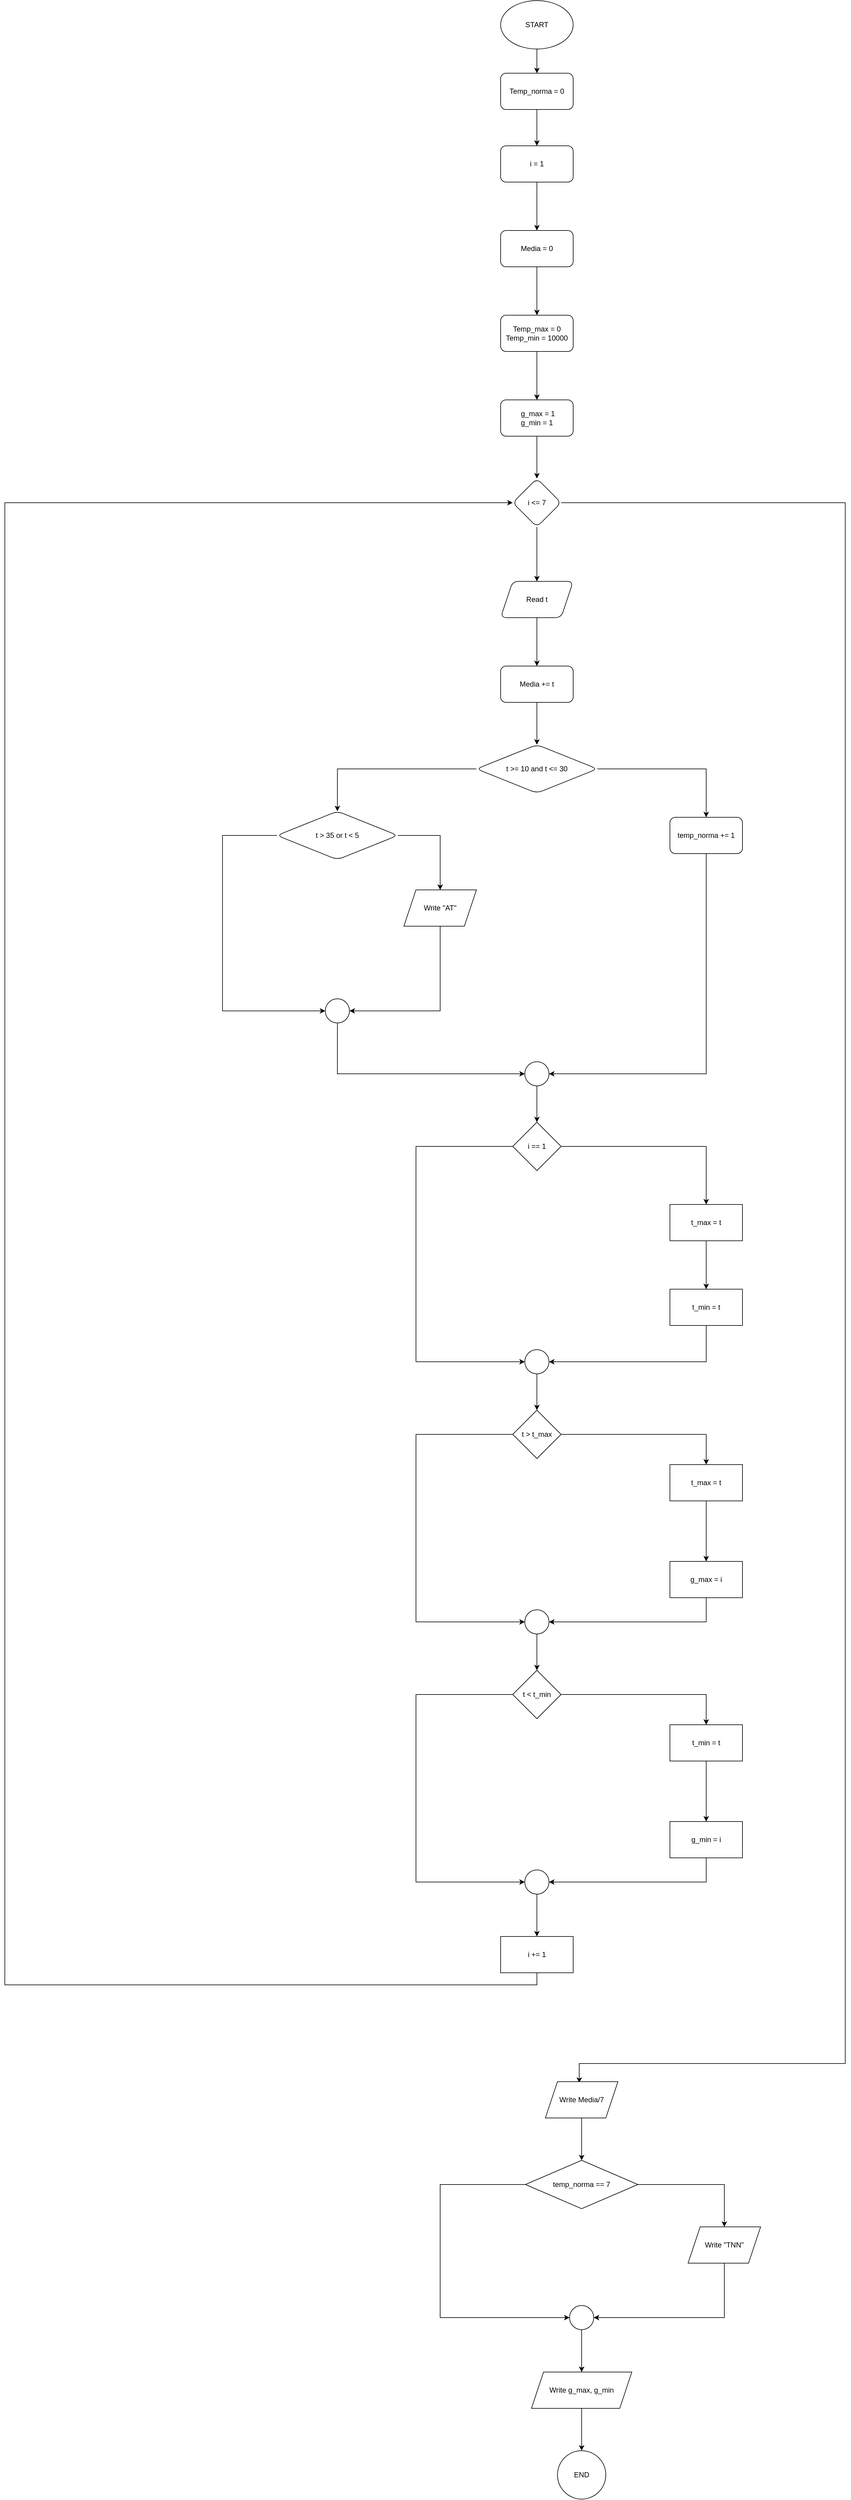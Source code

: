 <mxfile version="26.0.10">
  <diagram id="C5RBs43oDa-KdzZeNtuy" name="Page-1">
    <mxGraphModel dx="6107" dy="3170" grid="1" gridSize="10" guides="1" tooltips="1" connect="1" arrows="1" fold="1" page="1" pageScale="1" pageWidth="827" pageHeight="1169" math="0" shadow="0">
      <root>
        <mxCell id="WIyWlLk6GJQsqaUBKTNV-0" />
        <mxCell id="WIyWlLk6GJQsqaUBKTNV-1" parent="WIyWlLk6GJQsqaUBKTNV-0" />
        <mxCell id="63EsvMtUPEDaX-puUmTT-16" value="" style="edgeStyle=orthogonalEdgeStyle;rounded=0;orthogonalLoop=1;jettySize=auto;html=1;" edge="1" parent="WIyWlLk6GJQsqaUBKTNV-1" source="63EsvMtUPEDaX-puUmTT-0" target="63EsvMtUPEDaX-puUmTT-15">
          <mxGeometry relative="1" as="geometry" />
        </mxCell>
        <mxCell id="63EsvMtUPEDaX-puUmTT-0" value="START" style="ellipse;whiteSpace=wrap;html=1;" vertex="1" parent="WIyWlLk6GJQsqaUBKTNV-1">
          <mxGeometry x="340" width="120" height="80" as="geometry" />
        </mxCell>
        <mxCell id="63EsvMtUPEDaX-puUmTT-4" value="" style="edgeStyle=orthogonalEdgeStyle;rounded=0;orthogonalLoop=1;jettySize=auto;html=1;" edge="1" parent="WIyWlLk6GJQsqaUBKTNV-1" source="63EsvMtUPEDaX-puUmTT-1" target="63EsvMtUPEDaX-puUmTT-3">
          <mxGeometry relative="1" as="geometry" />
        </mxCell>
        <mxCell id="63EsvMtUPEDaX-puUmTT-1" value="i = 1" style="rounded=1;whiteSpace=wrap;html=1;" vertex="1" parent="WIyWlLk6GJQsqaUBKTNV-1">
          <mxGeometry x="340" y="240" width="120" height="60" as="geometry" />
        </mxCell>
        <mxCell id="63EsvMtUPEDaX-puUmTT-6" value="" style="edgeStyle=orthogonalEdgeStyle;rounded=0;orthogonalLoop=1;jettySize=auto;html=1;" edge="1" parent="WIyWlLk6GJQsqaUBKTNV-1" source="63EsvMtUPEDaX-puUmTT-3" target="63EsvMtUPEDaX-puUmTT-5">
          <mxGeometry relative="1" as="geometry" />
        </mxCell>
        <mxCell id="63EsvMtUPEDaX-puUmTT-3" value="Media = 0" style="rounded=1;whiteSpace=wrap;html=1;" vertex="1" parent="WIyWlLk6GJQsqaUBKTNV-1">
          <mxGeometry x="340" y="380" width="120" height="60" as="geometry" />
        </mxCell>
        <mxCell id="63EsvMtUPEDaX-puUmTT-8" value="" style="edgeStyle=orthogonalEdgeStyle;rounded=0;orthogonalLoop=1;jettySize=auto;html=1;" edge="1" parent="WIyWlLk6GJQsqaUBKTNV-1" source="63EsvMtUPEDaX-puUmTT-5" target="63EsvMtUPEDaX-puUmTT-7">
          <mxGeometry relative="1" as="geometry" />
        </mxCell>
        <mxCell id="63EsvMtUPEDaX-puUmTT-5" value="Temp_max = 0&lt;br&gt;Temp_min = 10000" style="rounded=1;whiteSpace=wrap;html=1;" vertex="1" parent="WIyWlLk6GJQsqaUBKTNV-1">
          <mxGeometry x="340" y="520" width="120" height="60" as="geometry" />
        </mxCell>
        <mxCell id="63EsvMtUPEDaX-puUmTT-10" value="" style="edgeStyle=orthogonalEdgeStyle;rounded=0;orthogonalLoop=1;jettySize=auto;html=1;" edge="1" parent="WIyWlLk6GJQsqaUBKTNV-1" source="63EsvMtUPEDaX-puUmTT-7" target="63EsvMtUPEDaX-puUmTT-9">
          <mxGeometry relative="1" as="geometry" />
        </mxCell>
        <mxCell id="63EsvMtUPEDaX-puUmTT-7" value="&amp;nbsp;g_max = 1&lt;br&gt;g_min = 1" style="rounded=1;whiteSpace=wrap;html=1;" vertex="1" parent="WIyWlLk6GJQsqaUBKTNV-1">
          <mxGeometry x="340" y="660" width="120" height="60" as="geometry" />
        </mxCell>
        <mxCell id="63EsvMtUPEDaX-puUmTT-12" value="" style="edgeStyle=orthogonalEdgeStyle;rounded=0;orthogonalLoop=1;jettySize=auto;html=1;" edge="1" parent="WIyWlLk6GJQsqaUBKTNV-1" source="63EsvMtUPEDaX-puUmTT-9" target="63EsvMtUPEDaX-puUmTT-11">
          <mxGeometry relative="1" as="geometry" />
        </mxCell>
        <mxCell id="63EsvMtUPEDaX-puUmTT-62" style="edgeStyle=orthogonalEdgeStyle;rounded=0;orthogonalLoop=1;jettySize=auto;html=1;exitX=1;exitY=0.5;exitDx=0;exitDy=0;" edge="1" parent="WIyWlLk6GJQsqaUBKTNV-1" source="63EsvMtUPEDaX-puUmTT-9">
          <mxGeometry relative="1" as="geometry">
            <mxPoint x="470" y="3442" as="targetPoint" />
            <Array as="points">
              <mxPoint x="910" y="830" />
              <mxPoint x="910" y="3410" />
              <mxPoint x="470" y="3410" />
            </Array>
          </mxGeometry>
        </mxCell>
        <mxCell id="63EsvMtUPEDaX-puUmTT-9" value="i &amp;lt;= 7" style="rhombus;whiteSpace=wrap;html=1;rounded=1;" vertex="1" parent="WIyWlLk6GJQsqaUBKTNV-1">
          <mxGeometry x="360" y="790" width="80" height="80" as="geometry" />
        </mxCell>
        <mxCell id="63EsvMtUPEDaX-puUmTT-14" value="" style="edgeStyle=orthogonalEdgeStyle;rounded=0;orthogonalLoop=1;jettySize=auto;html=1;" edge="1" parent="WIyWlLk6GJQsqaUBKTNV-1" source="63EsvMtUPEDaX-puUmTT-11" target="63EsvMtUPEDaX-puUmTT-13">
          <mxGeometry relative="1" as="geometry" />
        </mxCell>
        <mxCell id="63EsvMtUPEDaX-puUmTT-11" value="Read t" style="shape=parallelogram;perimeter=parallelogramPerimeter;whiteSpace=wrap;html=1;fixedSize=1;rounded=1;" vertex="1" parent="WIyWlLk6GJQsqaUBKTNV-1">
          <mxGeometry x="340" y="960" width="120" height="60" as="geometry" />
        </mxCell>
        <mxCell id="63EsvMtUPEDaX-puUmTT-19" value="" style="edgeStyle=orthogonalEdgeStyle;rounded=0;orthogonalLoop=1;jettySize=auto;html=1;" edge="1" parent="WIyWlLk6GJQsqaUBKTNV-1" source="63EsvMtUPEDaX-puUmTT-13" target="63EsvMtUPEDaX-puUmTT-18">
          <mxGeometry relative="1" as="geometry" />
        </mxCell>
        <mxCell id="63EsvMtUPEDaX-puUmTT-13" value="Media += t" style="whiteSpace=wrap;html=1;rounded=1;" vertex="1" parent="WIyWlLk6GJQsqaUBKTNV-1">
          <mxGeometry x="340" y="1100" width="120" height="60" as="geometry" />
        </mxCell>
        <mxCell id="63EsvMtUPEDaX-puUmTT-17" value="" style="edgeStyle=orthogonalEdgeStyle;rounded=0;orthogonalLoop=1;jettySize=auto;html=1;" edge="1" parent="WIyWlLk6GJQsqaUBKTNV-1" source="63EsvMtUPEDaX-puUmTT-15" target="63EsvMtUPEDaX-puUmTT-1">
          <mxGeometry relative="1" as="geometry" />
        </mxCell>
        <mxCell id="63EsvMtUPEDaX-puUmTT-15" value="Temp_norma = 0" style="rounded=1;whiteSpace=wrap;html=1;" vertex="1" parent="WIyWlLk6GJQsqaUBKTNV-1">
          <mxGeometry x="340" y="120" width="120" height="60" as="geometry" />
        </mxCell>
        <mxCell id="63EsvMtUPEDaX-puUmTT-21" value="" style="edgeStyle=orthogonalEdgeStyle;rounded=0;orthogonalLoop=1;jettySize=auto;html=1;" edge="1" parent="WIyWlLk6GJQsqaUBKTNV-1" source="63EsvMtUPEDaX-puUmTT-18" target="63EsvMtUPEDaX-puUmTT-20">
          <mxGeometry relative="1" as="geometry" />
        </mxCell>
        <mxCell id="63EsvMtUPEDaX-puUmTT-23" value="" style="edgeStyle=orthogonalEdgeStyle;rounded=0;orthogonalLoop=1;jettySize=auto;html=1;" edge="1" parent="WIyWlLk6GJQsqaUBKTNV-1" source="63EsvMtUPEDaX-puUmTT-18" target="63EsvMtUPEDaX-puUmTT-22">
          <mxGeometry relative="1" as="geometry" />
        </mxCell>
        <mxCell id="63EsvMtUPEDaX-puUmTT-18" value="t &amp;gt;= 10 and t &amp;lt;= 30" style="rhombus;whiteSpace=wrap;html=1;rounded=1;" vertex="1" parent="WIyWlLk6GJQsqaUBKTNV-1">
          <mxGeometry x="300" y="1230" width="200" height="80" as="geometry" />
        </mxCell>
        <mxCell id="63EsvMtUPEDaX-puUmTT-31" style="edgeStyle=orthogonalEdgeStyle;rounded=0;orthogonalLoop=1;jettySize=auto;html=1;exitX=0.5;exitY=1;exitDx=0;exitDy=0;entryX=1;entryY=0.5;entryDx=0;entryDy=0;" edge="1" parent="WIyWlLk6GJQsqaUBKTNV-1" source="63EsvMtUPEDaX-puUmTT-20" target="63EsvMtUPEDaX-puUmTT-29">
          <mxGeometry relative="1" as="geometry" />
        </mxCell>
        <mxCell id="63EsvMtUPEDaX-puUmTT-20" value="temp_norma += 1" style="whiteSpace=wrap;html=1;rounded=1;" vertex="1" parent="WIyWlLk6GJQsqaUBKTNV-1">
          <mxGeometry x="620" y="1350" width="120" height="60" as="geometry" />
        </mxCell>
        <mxCell id="63EsvMtUPEDaX-puUmTT-25" style="edgeStyle=orthogonalEdgeStyle;rounded=0;orthogonalLoop=1;jettySize=auto;html=1;exitX=1;exitY=0.5;exitDx=0;exitDy=0;entryX=0.5;entryY=0;entryDx=0;entryDy=0;" edge="1" parent="WIyWlLk6GJQsqaUBKTNV-1" source="63EsvMtUPEDaX-puUmTT-22" target="63EsvMtUPEDaX-puUmTT-24">
          <mxGeometry relative="1" as="geometry" />
        </mxCell>
        <mxCell id="63EsvMtUPEDaX-puUmTT-28" style="edgeStyle=orthogonalEdgeStyle;rounded=0;orthogonalLoop=1;jettySize=auto;html=1;exitX=0;exitY=0.5;exitDx=0;exitDy=0;entryX=0;entryY=0.5;entryDx=0;entryDy=0;" edge="1" parent="WIyWlLk6GJQsqaUBKTNV-1" source="63EsvMtUPEDaX-puUmTT-22" target="63EsvMtUPEDaX-puUmTT-26">
          <mxGeometry relative="1" as="geometry">
            <Array as="points">
              <mxPoint x="-120" y="1380" />
              <mxPoint x="-120" y="1670" />
            </Array>
          </mxGeometry>
        </mxCell>
        <mxCell id="63EsvMtUPEDaX-puUmTT-22" value="t &amp;gt; 35 or t &amp;lt; 5" style="rhombus;whiteSpace=wrap;html=1;rounded=1;" vertex="1" parent="WIyWlLk6GJQsqaUBKTNV-1">
          <mxGeometry x="-30" y="1340" width="200" height="80" as="geometry" />
        </mxCell>
        <mxCell id="63EsvMtUPEDaX-puUmTT-27" style="edgeStyle=orthogonalEdgeStyle;rounded=0;orthogonalLoop=1;jettySize=auto;html=1;exitX=0.5;exitY=1;exitDx=0;exitDy=0;entryX=1;entryY=0.5;entryDx=0;entryDy=0;" edge="1" parent="WIyWlLk6GJQsqaUBKTNV-1" source="63EsvMtUPEDaX-puUmTT-24" target="63EsvMtUPEDaX-puUmTT-26">
          <mxGeometry relative="1" as="geometry" />
        </mxCell>
        <mxCell id="63EsvMtUPEDaX-puUmTT-24" value="Write &quot;AT&quot;" style="shape=parallelogram;perimeter=parallelogramPerimeter;whiteSpace=wrap;html=1;fixedSize=1;" vertex="1" parent="WIyWlLk6GJQsqaUBKTNV-1">
          <mxGeometry x="180" y="1470" width="120" height="60" as="geometry" />
        </mxCell>
        <mxCell id="63EsvMtUPEDaX-puUmTT-30" style="edgeStyle=orthogonalEdgeStyle;rounded=0;orthogonalLoop=1;jettySize=auto;html=1;exitX=0.5;exitY=1;exitDx=0;exitDy=0;entryX=0;entryY=0.5;entryDx=0;entryDy=0;" edge="1" parent="WIyWlLk6GJQsqaUBKTNV-1" source="63EsvMtUPEDaX-puUmTT-26" target="63EsvMtUPEDaX-puUmTT-29">
          <mxGeometry relative="1" as="geometry" />
        </mxCell>
        <mxCell id="63EsvMtUPEDaX-puUmTT-26" value="" style="ellipse;whiteSpace=wrap;html=1;aspect=fixed;" vertex="1" parent="WIyWlLk6GJQsqaUBKTNV-1">
          <mxGeometry x="50" y="1650" width="40" height="40" as="geometry" />
        </mxCell>
        <mxCell id="63EsvMtUPEDaX-puUmTT-33" value="" style="edgeStyle=orthogonalEdgeStyle;rounded=0;orthogonalLoop=1;jettySize=auto;html=1;" edge="1" parent="WIyWlLk6GJQsqaUBKTNV-1" source="63EsvMtUPEDaX-puUmTT-29" target="63EsvMtUPEDaX-puUmTT-32">
          <mxGeometry relative="1" as="geometry" />
        </mxCell>
        <mxCell id="63EsvMtUPEDaX-puUmTT-29" value="" style="ellipse;whiteSpace=wrap;html=1;aspect=fixed;" vertex="1" parent="WIyWlLk6GJQsqaUBKTNV-1">
          <mxGeometry x="380" y="1754" width="40" height="40" as="geometry" />
        </mxCell>
        <mxCell id="63EsvMtUPEDaX-puUmTT-35" value="" style="edgeStyle=orthogonalEdgeStyle;rounded=0;orthogonalLoop=1;jettySize=auto;html=1;" edge="1" parent="WIyWlLk6GJQsqaUBKTNV-1" source="63EsvMtUPEDaX-puUmTT-32" target="63EsvMtUPEDaX-puUmTT-34">
          <mxGeometry relative="1" as="geometry" />
        </mxCell>
        <mxCell id="63EsvMtUPEDaX-puUmTT-40" style="edgeStyle=orthogonalEdgeStyle;rounded=0;orthogonalLoop=1;jettySize=auto;html=1;exitX=0;exitY=0.5;exitDx=0;exitDy=0;entryX=0;entryY=0.5;entryDx=0;entryDy=0;" edge="1" parent="WIyWlLk6GJQsqaUBKTNV-1" source="63EsvMtUPEDaX-puUmTT-32" target="63EsvMtUPEDaX-puUmTT-38">
          <mxGeometry relative="1" as="geometry">
            <Array as="points">
              <mxPoint x="200" y="1894" />
              <mxPoint x="200" y="2250" />
            </Array>
          </mxGeometry>
        </mxCell>
        <mxCell id="63EsvMtUPEDaX-puUmTT-32" value="i == 1" style="rhombus;whiteSpace=wrap;html=1;" vertex="1" parent="WIyWlLk6GJQsqaUBKTNV-1">
          <mxGeometry x="360" y="1854" width="80" height="80" as="geometry" />
        </mxCell>
        <mxCell id="63EsvMtUPEDaX-puUmTT-37" value="" style="edgeStyle=orthogonalEdgeStyle;rounded=0;orthogonalLoop=1;jettySize=auto;html=1;" edge="1" parent="WIyWlLk6GJQsqaUBKTNV-1" source="63EsvMtUPEDaX-puUmTT-34" target="63EsvMtUPEDaX-puUmTT-36">
          <mxGeometry relative="1" as="geometry" />
        </mxCell>
        <mxCell id="63EsvMtUPEDaX-puUmTT-34" value="t_max = t" style="whiteSpace=wrap;html=1;" vertex="1" parent="WIyWlLk6GJQsqaUBKTNV-1">
          <mxGeometry x="620" y="1990" width="120" height="60" as="geometry" />
        </mxCell>
        <mxCell id="63EsvMtUPEDaX-puUmTT-39" style="edgeStyle=orthogonalEdgeStyle;rounded=0;orthogonalLoop=1;jettySize=auto;html=1;exitX=0.5;exitY=1;exitDx=0;exitDy=0;entryX=1;entryY=0.5;entryDx=0;entryDy=0;" edge="1" parent="WIyWlLk6GJQsqaUBKTNV-1" source="63EsvMtUPEDaX-puUmTT-36" target="63EsvMtUPEDaX-puUmTT-38">
          <mxGeometry relative="1" as="geometry" />
        </mxCell>
        <mxCell id="63EsvMtUPEDaX-puUmTT-36" value="t_min = t" style="whiteSpace=wrap;html=1;" vertex="1" parent="WIyWlLk6GJQsqaUBKTNV-1">
          <mxGeometry x="620" y="2130" width="120" height="60" as="geometry" />
        </mxCell>
        <mxCell id="63EsvMtUPEDaX-puUmTT-42" value="" style="edgeStyle=orthogonalEdgeStyle;rounded=0;orthogonalLoop=1;jettySize=auto;html=1;" edge="1" parent="WIyWlLk6GJQsqaUBKTNV-1" source="63EsvMtUPEDaX-puUmTT-38" target="63EsvMtUPEDaX-puUmTT-41">
          <mxGeometry relative="1" as="geometry" />
        </mxCell>
        <mxCell id="63EsvMtUPEDaX-puUmTT-38" value="" style="ellipse;whiteSpace=wrap;html=1;aspect=fixed;" vertex="1" parent="WIyWlLk6GJQsqaUBKTNV-1">
          <mxGeometry x="380" y="2230" width="40" height="40" as="geometry" />
        </mxCell>
        <mxCell id="63EsvMtUPEDaX-puUmTT-44" value="" style="edgeStyle=orthogonalEdgeStyle;rounded=0;orthogonalLoop=1;jettySize=auto;html=1;" edge="1" parent="WIyWlLk6GJQsqaUBKTNV-1" source="63EsvMtUPEDaX-puUmTT-41" target="63EsvMtUPEDaX-puUmTT-43">
          <mxGeometry relative="1" as="geometry" />
        </mxCell>
        <mxCell id="63EsvMtUPEDaX-puUmTT-49" style="edgeStyle=orthogonalEdgeStyle;rounded=0;orthogonalLoop=1;jettySize=auto;html=1;entryX=0;entryY=0.5;entryDx=0;entryDy=0;" edge="1" parent="WIyWlLk6GJQsqaUBKTNV-1" source="63EsvMtUPEDaX-puUmTT-41" target="63EsvMtUPEDaX-puUmTT-47">
          <mxGeometry relative="1" as="geometry">
            <Array as="points">
              <mxPoint x="200" y="2370" />
              <mxPoint x="200" y="2680" />
            </Array>
          </mxGeometry>
        </mxCell>
        <mxCell id="63EsvMtUPEDaX-puUmTT-41" value="t &amp;gt; t_max" style="rhombus;whiteSpace=wrap;html=1;" vertex="1" parent="WIyWlLk6GJQsqaUBKTNV-1">
          <mxGeometry x="360" y="2330" width="80" height="80" as="geometry" />
        </mxCell>
        <mxCell id="63EsvMtUPEDaX-puUmTT-46" value="" style="edgeStyle=orthogonalEdgeStyle;rounded=0;orthogonalLoop=1;jettySize=auto;html=1;" edge="1" parent="WIyWlLk6GJQsqaUBKTNV-1" source="63EsvMtUPEDaX-puUmTT-43" target="63EsvMtUPEDaX-puUmTT-45">
          <mxGeometry relative="1" as="geometry" />
        </mxCell>
        <mxCell id="63EsvMtUPEDaX-puUmTT-43" value="t_max = t" style="whiteSpace=wrap;html=1;" vertex="1" parent="WIyWlLk6GJQsqaUBKTNV-1">
          <mxGeometry x="620" y="2420" width="120" height="60" as="geometry" />
        </mxCell>
        <mxCell id="63EsvMtUPEDaX-puUmTT-48" style="edgeStyle=orthogonalEdgeStyle;rounded=0;orthogonalLoop=1;jettySize=auto;html=1;exitX=0.5;exitY=1;exitDx=0;exitDy=0;entryX=1;entryY=0.5;entryDx=0;entryDy=0;" edge="1" parent="WIyWlLk6GJQsqaUBKTNV-1" source="63EsvMtUPEDaX-puUmTT-45" target="63EsvMtUPEDaX-puUmTT-47">
          <mxGeometry relative="1" as="geometry" />
        </mxCell>
        <mxCell id="63EsvMtUPEDaX-puUmTT-45" value="g_max = i" style="whiteSpace=wrap;html=1;" vertex="1" parent="WIyWlLk6GJQsqaUBKTNV-1">
          <mxGeometry x="620" y="2580" width="120" height="60" as="geometry" />
        </mxCell>
        <mxCell id="63EsvMtUPEDaX-puUmTT-58" value="" style="edgeStyle=orthogonalEdgeStyle;rounded=0;orthogonalLoop=1;jettySize=auto;html=1;" edge="1" parent="WIyWlLk6GJQsqaUBKTNV-1" source="63EsvMtUPEDaX-puUmTT-47" target="63EsvMtUPEDaX-puUmTT-52">
          <mxGeometry relative="1" as="geometry" />
        </mxCell>
        <mxCell id="63EsvMtUPEDaX-puUmTT-47" value="" style="ellipse;whiteSpace=wrap;html=1;aspect=fixed;" vertex="1" parent="WIyWlLk6GJQsqaUBKTNV-1">
          <mxGeometry x="380" y="2660" width="40" height="40" as="geometry" />
        </mxCell>
        <mxCell id="63EsvMtUPEDaX-puUmTT-50" value="" style="edgeStyle=orthogonalEdgeStyle;rounded=0;orthogonalLoop=1;jettySize=auto;html=1;" edge="1" parent="WIyWlLk6GJQsqaUBKTNV-1" source="63EsvMtUPEDaX-puUmTT-52" target="63EsvMtUPEDaX-puUmTT-54">
          <mxGeometry relative="1" as="geometry" />
        </mxCell>
        <mxCell id="63EsvMtUPEDaX-puUmTT-51" style="edgeStyle=orthogonalEdgeStyle;rounded=0;orthogonalLoop=1;jettySize=auto;html=1;entryX=0;entryY=0.5;entryDx=0;entryDy=0;" edge="1" parent="WIyWlLk6GJQsqaUBKTNV-1" source="63EsvMtUPEDaX-puUmTT-52" target="63EsvMtUPEDaX-puUmTT-57">
          <mxGeometry relative="1" as="geometry">
            <Array as="points">
              <mxPoint x="200" y="2800" />
              <mxPoint x="200" y="3110" />
            </Array>
          </mxGeometry>
        </mxCell>
        <mxCell id="63EsvMtUPEDaX-puUmTT-52" value="t &amp;lt; t_min" style="rhombus;whiteSpace=wrap;html=1;" vertex="1" parent="WIyWlLk6GJQsqaUBKTNV-1">
          <mxGeometry x="360" y="2760" width="80" height="80" as="geometry" />
        </mxCell>
        <mxCell id="63EsvMtUPEDaX-puUmTT-53" value="" style="edgeStyle=orthogonalEdgeStyle;rounded=0;orthogonalLoop=1;jettySize=auto;html=1;" edge="1" parent="WIyWlLk6GJQsqaUBKTNV-1" source="63EsvMtUPEDaX-puUmTT-54" target="63EsvMtUPEDaX-puUmTT-56">
          <mxGeometry relative="1" as="geometry" />
        </mxCell>
        <mxCell id="63EsvMtUPEDaX-puUmTT-54" value="t_min = t" style="whiteSpace=wrap;html=1;" vertex="1" parent="WIyWlLk6GJQsqaUBKTNV-1">
          <mxGeometry x="620" y="2850" width="120" height="60" as="geometry" />
        </mxCell>
        <mxCell id="63EsvMtUPEDaX-puUmTT-55" style="edgeStyle=orthogonalEdgeStyle;rounded=0;orthogonalLoop=1;jettySize=auto;html=1;exitX=0.5;exitY=1;exitDx=0;exitDy=0;entryX=1;entryY=0.5;entryDx=0;entryDy=0;" edge="1" parent="WIyWlLk6GJQsqaUBKTNV-1" source="63EsvMtUPEDaX-puUmTT-56" target="63EsvMtUPEDaX-puUmTT-57">
          <mxGeometry relative="1" as="geometry" />
        </mxCell>
        <mxCell id="63EsvMtUPEDaX-puUmTT-56" value="g_min = i" style="whiteSpace=wrap;html=1;" vertex="1" parent="WIyWlLk6GJQsqaUBKTNV-1">
          <mxGeometry x="620" y="3010" width="120" height="60" as="geometry" />
        </mxCell>
        <mxCell id="63EsvMtUPEDaX-puUmTT-60" value="" style="edgeStyle=orthogonalEdgeStyle;rounded=0;orthogonalLoop=1;jettySize=auto;html=1;" edge="1" parent="WIyWlLk6GJQsqaUBKTNV-1" source="63EsvMtUPEDaX-puUmTT-57" target="63EsvMtUPEDaX-puUmTT-59">
          <mxGeometry relative="1" as="geometry" />
        </mxCell>
        <mxCell id="63EsvMtUPEDaX-puUmTT-57" value="" style="ellipse;whiteSpace=wrap;html=1;aspect=fixed;" vertex="1" parent="WIyWlLk6GJQsqaUBKTNV-1">
          <mxGeometry x="380" y="3090" width="40" height="40" as="geometry" />
        </mxCell>
        <mxCell id="63EsvMtUPEDaX-puUmTT-61" style="edgeStyle=orthogonalEdgeStyle;rounded=0;orthogonalLoop=1;jettySize=auto;html=1;exitX=0.5;exitY=1;exitDx=0;exitDy=0;entryX=0;entryY=0.5;entryDx=0;entryDy=0;" edge="1" parent="WIyWlLk6GJQsqaUBKTNV-1" source="63EsvMtUPEDaX-puUmTT-59" target="63EsvMtUPEDaX-puUmTT-9">
          <mxGeometry relative="1" as="geometry">
            <mxPoint x="-30" y="2550" as="targetPoint" />
            <Array as="points">
              <mxPoint x="400" y="3280" />
              <mxPoint x="-480" y="3280" />
              <mxPoint x="-480" y="830" />
            </Array>
          </mxGeometry>
        </mxCell>
        <mxCell id="63EsvMtUPEDaX-puUmTT-59" value="i += 1" style="whiteSpace=wrap;html=1;" vertex="1" parent="WIyWlLk6GJQsqaUBKTNV-1">
          <mxGeometry x="340" y="3200" width="120" height="60" as="geometry" />
        </mxCell>
        <mxCell id="63EsvMtUPEDaX-puUmTT-65" value="" style="edgeStyle=orthogonalEdgeStyle;rounded=0;orthogonalLoop=1;jettySize=auto;html=1;" edge="1" parent="WIyWlLk6GJQsqaUBKTNV-1" source="63EsvMtUPEDaX-puUmTT-63" target="63EsvMtUPEDaX-puUmTT-64">
          <mxGeometry relative="1" as="geometry" />
        </mxCell>
        <mxCell id="63EsvMtUPEDaX-puUmTT-63" value="Write Media/7" style="shape=parallelogram;perimeter=parallelogramPerimeter;whiteSpace=wrap;html=1;fixedSize=1;" vertex="1" parent="WIyWlLk6GJQsqaUBKTNV-1">
          <mxGeometry x="414" y="3440" width="120" height="60" as="geometry" />
        </mxCell>
        <mxCell id="63EsvMtUPEDaX-puUmTT-67" style="edgeStyle=orthogonalEdgeStyle;rounded=0;orthogonalLoop=1;jettySize=auto;html=1;exitX=1;exitY=0.5;exitDx=0;exitDy=0;entryX=0.5;entryY=0;entryDx=0;entryDy=0;" edge="1" parent="WIyWlLk6GJQsqaUBKTNV-1" source="63EsvMtUPEDaX-puUmTT-64" target="63EsvMtUPEDaX-puUmTT-66">
          <mxGeometry relative="1" as="geometry" />
        </mxCell>
        <mxCell id="63EsvMtUPEDaX-puUmTT-70" style="edgeStyle=orthogonalEdgeStyle;rounded=0;orthogonalLoop=1;jettySize=auto;html=1;exitX=0;exitY=0.5;exitDx=0;exitDy=0;entryX=0;entryY=0.5;entryDx=0;entryDy=0;" edge="1" parent="WIyWlLk6GJQsqaUBKTNV-1" source="63EsvMtUPEDaX-puUmTT-64" target="63EsvMtUPEDaX-puUmTT-68">
          <mxGeometry relative="1" as="geometry">
            <Array as="points">
              <mxPoint x="240" y="3610" />
              <mxPoint x="240" y="3830" />
            </Array>
          </mxGeometry>
        </mxCell>
        <mxCell id="63EsvMtUPEDaX-puUmTT-64" value="temp_norma == 7" style="rhombus;whiteSpace=wrap;html=1;" vertex="1" parent="WIyWlLk6GJQsqaUBKTNV-1">
          <mxGeometry x="381" y="3570" width="186" height="80" as="geometry" />
        </mxCell>
        <mxCell id="63EsvMtUPEDaX-puUmTT-69" style="edgeStyle=orthogonalEdgeStyle;rounded=0;orthogonalLoop=1;jettySize=auto;html=1;exitX=0.5;exitY=1;exitDx=0;exitDy=0;entryX=1;entryY=0.5;entryDx=0;entryDy=0;" edge="1" parent="WIyWlLk6GJQsqaUBKTNV-1" source="63EsvMtUPEDaX-puUmTT-66" target="63EsvMtUPEDaX-puUmTT-68">
          <mxGeometry relative="1" as="geometry" />
        </mxCell>
        <mxCell id="63EsvMtUPEDaX-puUmTT-66" value="Write &quot;TNN&quot;" style="shape=parallelogram;perimeter=parallelogramPerimeter;whiteSpace=wrap;html=1;fixedSize=1;" vertex="1" parent="WIyWlLk6GJQsqaUBKTNV-1">
          <mxGeometry x="650" y="3680" width="120" height="60" as="geometry" />
        </mxCell>
        <mxCell id="63EsvMtUPEDaX-puUmTT-72" value="" style="edgeStyle=orthogonalEdgeStyle;rounded=0;orthogonalLoop=1;jettySize=auto;html=1;" edge="1" parent="WIyWlLk6GJQsqaUBKTNV-1" source="63EsvMtUPEDaX-puUmTT-68" target="63EsvMtUPEDaX-puUmTT-71">
          <mxGeometry relative="1" as="geometry" />
        </mxCell>
        <mxCell id="63EsvMtUPEDaX-puUmTT-68" value="" style="ellipse;whiteSpace=wrap;html=1;aspect=fixed;" vertex="1" parent="WIyWlLk6GJQsqaUBKTNV-1">
          <mxGeometry x="454" y="3810" width="40" height="40" as="geometry" />
        </mxCell>
        <mxCell id="63EsvMtUPEDaX-puUmTT-74" value="" style="edgeStyle=orthogonalEdgeStyle;rounded=0;orthogonalLoop=1;jettySize=auto;html=1;" edge="1" parent="WIyWlLk6GJQsqaUBKTNV-1" source="63EsvMtUPEDaX-puUmTT-71" target="63EsvMtUPEDaX-puUmTT-73">
          <mxGeometry relative="1" as="geometry" />
        </mxCell>
        <mxCell id="63EsvMtUPEDaX-puUmTT-71" value="Write g_max, g_min" style="shape=parallelogram;perimeter=parallelogramPerimeter;whiteSpace=wrap;html=1;fixedSize=1;" vertex="1" parent="WIyWlLk6GJQsqaUBKTNV-1">
          <mxGeometry x="391" y="3920" width="166" height="60" as="geometry" />
        </mxCell>
        <mxCell id="63EsvMtUPEDaX-puUmTT-73" value="END" style="ellipse;whiteSpace=wrap;html=1;" vertex="1" parent="WIyWlLk6GJQsqaUBKTNV-1">
          <mxGeometry x="434" y="4050" width="80" height="80" as="geometry" />
        </mxCell>
      </root>
    </mxGraphModel>
  </diagram>
</mxfile>
